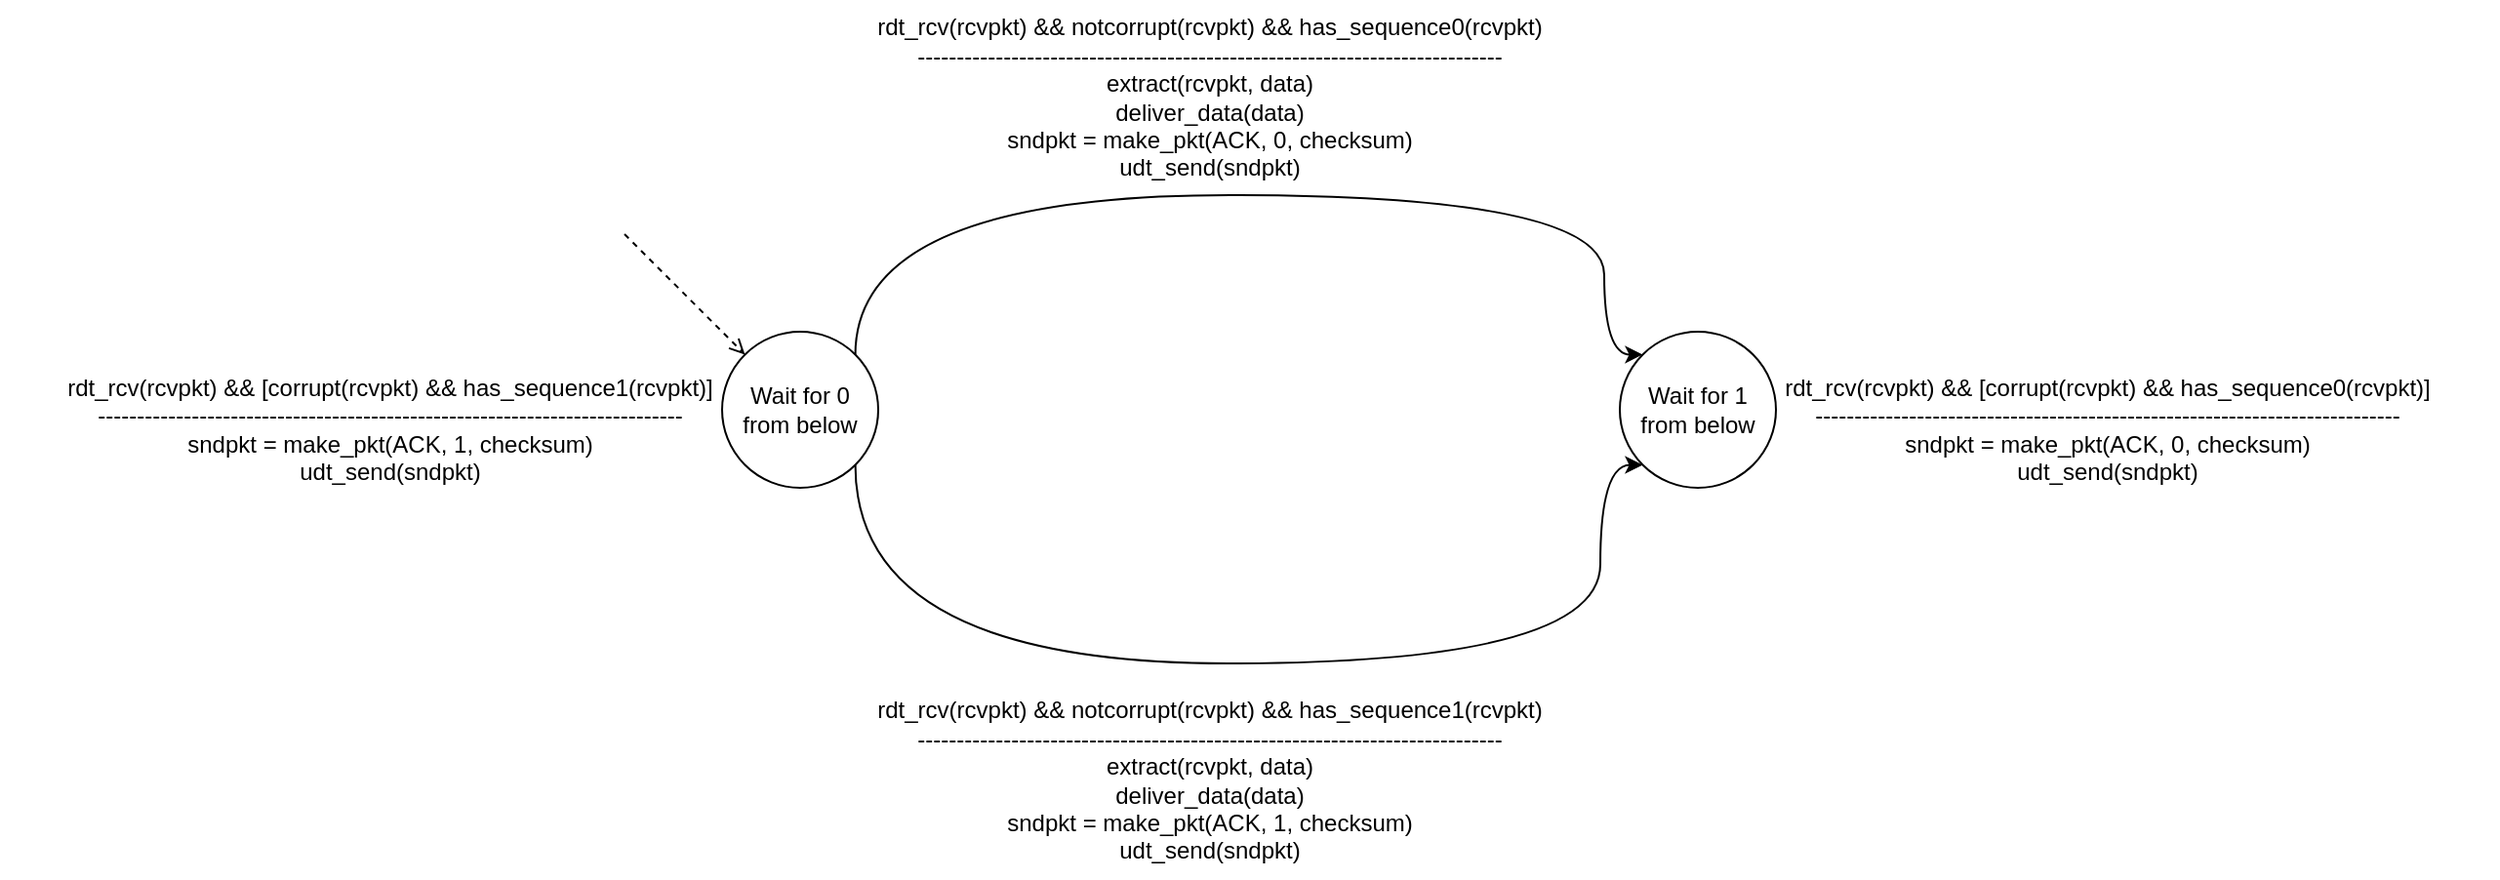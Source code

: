 <mxfile version="24.7.16">
  <diagram name="第 1 页" id="m4YYxoUZM-jtIpdEeWu2">
    <mxGraphModel dx="1235" dy="625" grid="1" gridSize="10" guides="1" tooltips="1" connect="1" arrows="1" fold="1" page="1" pageScale="1" pageWidth="827" pageHeight="1169" math="0" shadow="0">
      <root>
        <mxCell id="0" />
        <mxCell id="1" parent="0" />
        <mxCell id="XkTKvuh2GiiAi8Gufwkx-1" value="Wait for 0 from below" style="ellipse;whiteSpace=wrap;html=1;aspect=fixed;" vertex="1" parent="1">
          <mxGeometry x="380" y="180" width="80" height="80" as="geometry" />
        </mxCell>
        <mxCell id="XkTKvuh2GiiAi8Gufwkx-2" value="Wait for 1 from below" style="ellipse;whiteSpace=wrap;html=1;aspect=fixed;" vertex="1" parent="1">
          <mxGeometry x="840" y="180" width="80" height="80" as="geometry" />
        </mxCell>
        <mxCell id="XkTKvuh2GiiAi8Gufwkx-3" value="" style="endArrow=classic;html=1;rounded=0;exitX=1;exitY=0;exitDx=0;exitDy=0;entryX=0;entryY=0;entryDx=0;entryDy=0;edgeStyle=orthogonalEdgeStyle;curved=1;" edge="1" parent="1" source="XkTKvuh2GiiAi8Gufwkx-1" target="XkTKvuh2GiiAi8Gufwkx-2">
          <mxGeometry width="50" height="50" relative="1" as="geometry">
            <mxPoint x="440" y="190" as="sourcePoint" />
            <mxPoint x="490" y="140" as="targetPoint" />
            <Array as="points">
              <mxPoint x="448" y="110" />
              <mxPoint x="832" y="110" />
            </Array>
          </mxGeometry>
        </mxCell>
        <mxCell id="XkTKvuh2GiiAi8Gufwkx-4" value="" style="endArrow=classic;html=1;rounded=0;exitX=1;exitY=1;exitDx=0;exitDy=0;entryX=0;entryY=1;entryDx=0;entryDy=0;edgeStyle=orthogonalEdgeStyle;curved=1;" edge="1" parent="1" source="XkTKvuh2GiiAi8Gufwkx-1" target="XkTKvuh2GiiAi8Gufwkx-2">
          <mxGeometry width="50" height="50" relative="1" as="geometry">
            <mxPoint x="458" y="202" as="sourcePoint" />
            <mxPoint x="842" y="202" as="targetPoint" />
            <Array as="points">
              <mxPoint x="448" y="350" />
              <mxPoint x="830" y="350" />
              <mxPoint x="830" y="248" />
            </Array>
          </mxGeometry>
        </mxCell>
        <mxCell id="XkTKvuh2GiiAi8Gufwkx-6" value="&lt;div&gt;rdt_rcv(rcvpkt) &amp;amp;&amp;amp; notcorrupt(rcvpkt) &amp;amp;&amp;amp; has_sequence0(rcvpkt)&lt;br&gt;&lt;/div&gt;&lt;div&gt;---------------------------------------------------------------------------&lt;/div&gt;&lt;div&gt;extract(rcvpkt, data)&lt;/div&gt;&lt;div&gt;deliver_data(data)&lt;/div&gt;&lt;div&gt;sndpkt = make_pkt(ACK, 0, checksum)&lt;/div&gt;&lt;div&gt;udt_send(sndpkt)&lt;br&gt;&lt;/div&gt;" style="text;html=1;align=center;verticalAlign=middle;whiteSpace=wrap;rounded=0;" vertex="1" parent="1">
          <mxGeometry x="430" y="10" width="400" height="100" as="geometry" />
        </mxCell>
        <mxCell id="XkTKvuh2GiiAi8Gufwkx-7" value="" style="endArrow=open;dashed=1;html=1;rounded=0;entryX=0;entryY=0;entryDx=0;entryDy=0;endFill=0;" edge="1" parent="1" target="XkTKvuh2GiiAi8Gufwkx-1">
          <mxGeometry width="50" height="50" relative="1" as="geometry">
            <mxPoint x="330" y="130" as="sourcePoint" />
            <mxPoint x="400" y="190" as="targetPoint" />
          </mxGeometry>
        </mxCell>
        <mxCell id="XkTKvuh2GiiAi8Gufwkx-8" value="&lt;div&gt;rdt_rcv(rcvpkt) &amp;amp;&amp;amp; notcorrupt(rcvpkt) &amp;amp;&amp;amp; has_sequence1(rcvpkt)&lt;br&gt;&lt;/div&gt;&lt;div&gt;---------------------------------------------------------------------------&lt;/div&gt;&lt;div&gt;extract(rcvpkt, data)&lt;/div&gt;&lt;div&gt;deliver_data(data)&lt;/div&gt;&lt;div&gt;sndpkt = make_pkt(ACK, 1, checksum)&lt;/div&gt;&lt;div&gt;udt_send(sndpkt)&lt;br&gt;&lt;/div&gt;" style="text;html=1;align=center;verticalAlign=middle;whiteSpace=wrap;rounded=0;" vertex="1" parent="1">
          <mxGeometry x="430" y="360" width="400" height="100" as="geometry" />
        </mxCell>
        <mxCell id="XkTKvuh2GiiAi8Gufwkx-9" value="&lt;div&gt;rdt_rcv(rcvpkt) &amp;amp;&amp;amp; [corrupt(rcvpkt) &amp;amp;&amp;amp; has_sequence0(rcvpkt)]&lt;br&gt;&lt;/div&gt;&lt;div&gt;---------------------------------------------------------------------------&lt;/div&gt;&lt;div&gt;sndpkt = make_pkt(ACK, 0, checksum)&lt;/div&gt;&lt;div&gt;udt_send(sndpkt)&lt;br&gt;&lt;/div&gt;" style="text;html=1;align=center;verticalAlign=middle;whiteSpace=wrap;rounded=0;" vertex="1" parent="1">
          <mxGeometry x="890" y="180" width="400" height="100" as="geometry" />
        </mxCell>
        <mxCell id="XkTKvuh2GiiAi8Gufwkx-10" value="&lt;div&gt;rdt_rcv(rcvpkt) &amp;amp;&amp;amp; [corrupt(rcvpkt) &amp;amp;&amp;amp; has_sequence1(rcvpkt)]&lt;br&gt;&lt;/div&gt;&lt;div&gt;---------------------------------------------------------------------------&lt;/div&gt;&lt;div&gt;sndpkt = make_pkt(ACK, 1, checksum)&lt;/div&gt;&lt;div&gt;udt_send(sndpkt)&lt;br&gt;&lt;/div&gt;" style="text;html=1;align=center;verticalAlign=middle;whiteSpace=wrap;rounded=0;" vertex="1" parent="1">
          <mxGeometry x="10" y="180" width="400" height="100" as="geometry" />
        </mxCell>
      </root>
    </mxGraphModel>
  </diagram>
</mxfile>
